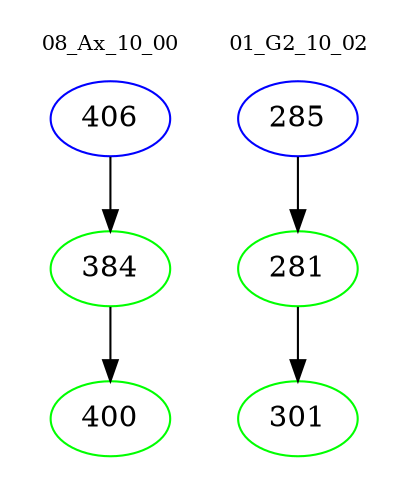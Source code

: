 digraph{
subgraph cluster_0 {
color = white
label = "08_Ax_10_00";
fontsize=10;
T0_406 [label="406", color="blue"]
T0_406 -> T0_384 [color="black"]
T0_384 [label="384", color="green"]
T0_384 -> T0_400 [color="black"]
T0_400 [label="400", color="green"]
}
subgraph cluster_1 {
color = white
label = "01_G2_10_02";
fontsize=10;
T1_285 [label="285", color="blue"]
T1_285 -> T1_281 [color="black"]
T1_281 [label="281", color="green"]
T1_281 -> T1_301 [color="black"]
T1_301 [label="301", color="green"]
}
}
